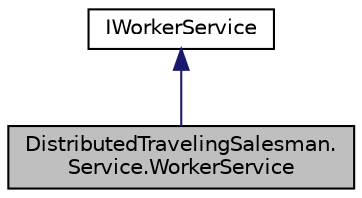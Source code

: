 digraph "DistributedTravelingSalesman.Service.WorkerService"
{
 // INTERACTIVE_SVG=YES
 // LATEX_PDF_SIZE
  edge [fontname="Helvetica",fontsize="10",labelfontname="Helvetica",labelfontsize="10"];
  node [fontname="Helvetica",fontsize="10",shape=record];
  Node1 [label="DistributedTravelingSalesman.\lService.WorkerService",height=0.2,width=0.4,color="black", fillcolor="grey75", style="filled", fontcolor="black",tooltip=" "];
  Node2 -> Node1 [dir="back",color="midnightblue",fontsize="10",style="solid",fontname="Helvetica"];
  Node2 [label="IWorkerService",height=0.2,width=0.4,color="black", fillcolor="white", style="filled",URL="$interface_distributed_traveling_salesman_1_1_service_1_1_i_worker_service.html",tooltip=" "];
}
